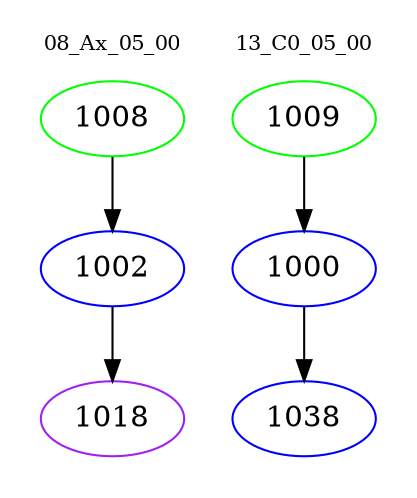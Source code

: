 digraph{
subgraph cluster_0 {
color = white
label = "08_Ax_05_00";
fontsize=10;
T0_1008 [label="1008", color="green"]
T0_1008 -> T0_1002 [color="black"]
T0_1002 [label="1002", color="blue"]
T0_1002 -> T0_1018 [color="black"]
T0_1018 [label="1018", color="purple"]
}
subgraph cluster_1 {
color = white
label = "13_C0_05_00";
fontsize=10;
T1_1009 [label="1009", color="green"]
T1_1009 -> T1_1000 [color="black"]
T1_1000 [label="1000", color="blue"]
T1_1000 -> T1_1038 [color="black"]
T1_1038 [label="1038", color="blue"]
}
}
